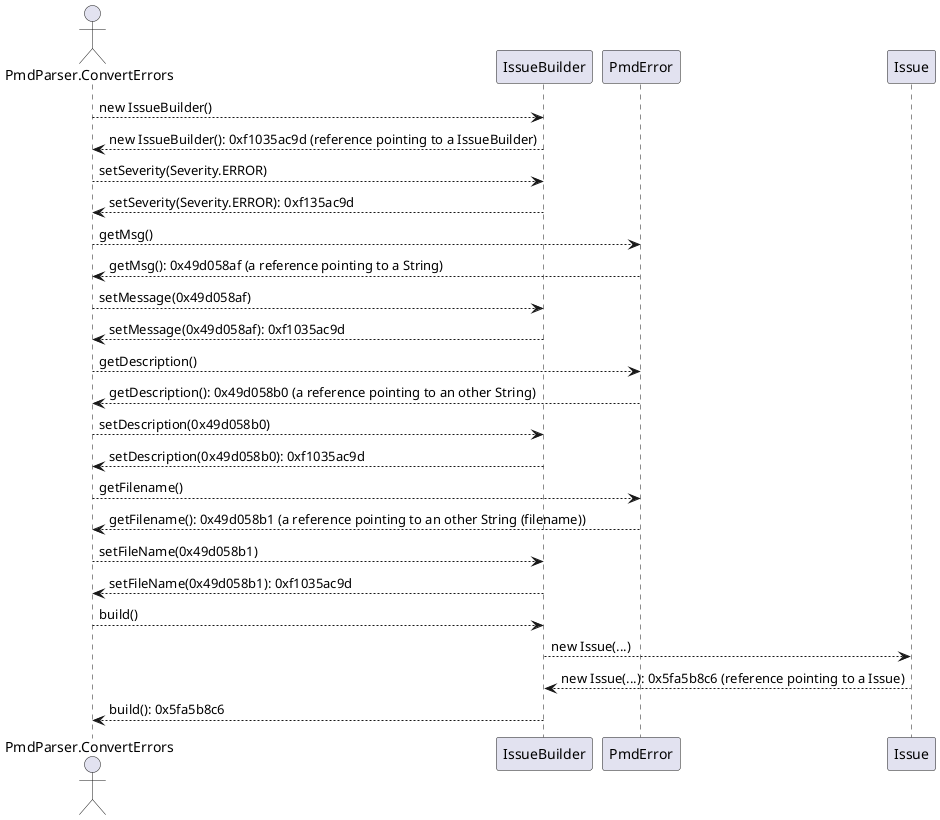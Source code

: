 @startuml

actor PmdParser.ConvertErrors

PmdParser.ConvertErrors --> IssueBuilder: new IssueBuilder()
PmdParser.ConvertErrors <-- IssueBuilder: new IssueBuilder(): 0xf1035ac9d (reference pointing to a IssueBuilder)

PmdParser.ConvertErrors --> IssueBuilder: setSeverity(Severity.ERROR)
PmdParser.ConvertErrors <-- IssueBuilder: setSeverity(Severity.ERROR): 0xf135ac9d

PmdParser.ConvertErrors --> PmdError: getMsg()
PmdParser.ConvertErrors <-- PmdError: getMsg(): 0x49d058af (a reference pointing to a String)

PmdParser.ConvertErrors --> IssueBuilder: setMessage(0x49d058af)
PmdParser.ConvertErrors <-- IssueBuilder: setMessage(0x49d058af): 0xf1035ac9d

PmdParser.ConvertErrors --> PmdError: getDescription()
PmdParser.ConvertErrors <-- PmdError: getDescription(): 0x49d058b0 (a reference pointing to an other String)

PmdParser.ConvertErrors --> IssueBuilder: setDescription(0x49d058b0)
PmdParser.ConvertErrors <-- IssueBuilder: setDescription(0x49d058b0): 0xf1035ac9d

PmdParser.ConvertErrors --> PmdError: getFilename()
PmdParser.ConvertErrors <-- PmdError: getFilename(): 0x49d058b1 (a reference pointing to an other String (filename))

PmdParser.ConvertErrors --> IssueBuilder: setFileName(0x49d058b1)
PmdParser.ConvertErrors <-- IssueBuilder: setFileName(0x49d058b1): 0xf1035ac9d


PmdParser.ConvertErrors --> IssueBuilder: build()
IssueBuilder --> Issue: new Issue(...)
IssueBuilder <-- Issue: new Issue(...): 0x5fa5b8c6 (reference pointing to a Issue)
PmdParser.ConvertErrors <-- IssueBuilder: build(): 0x5fa5b8c6

@enduml
